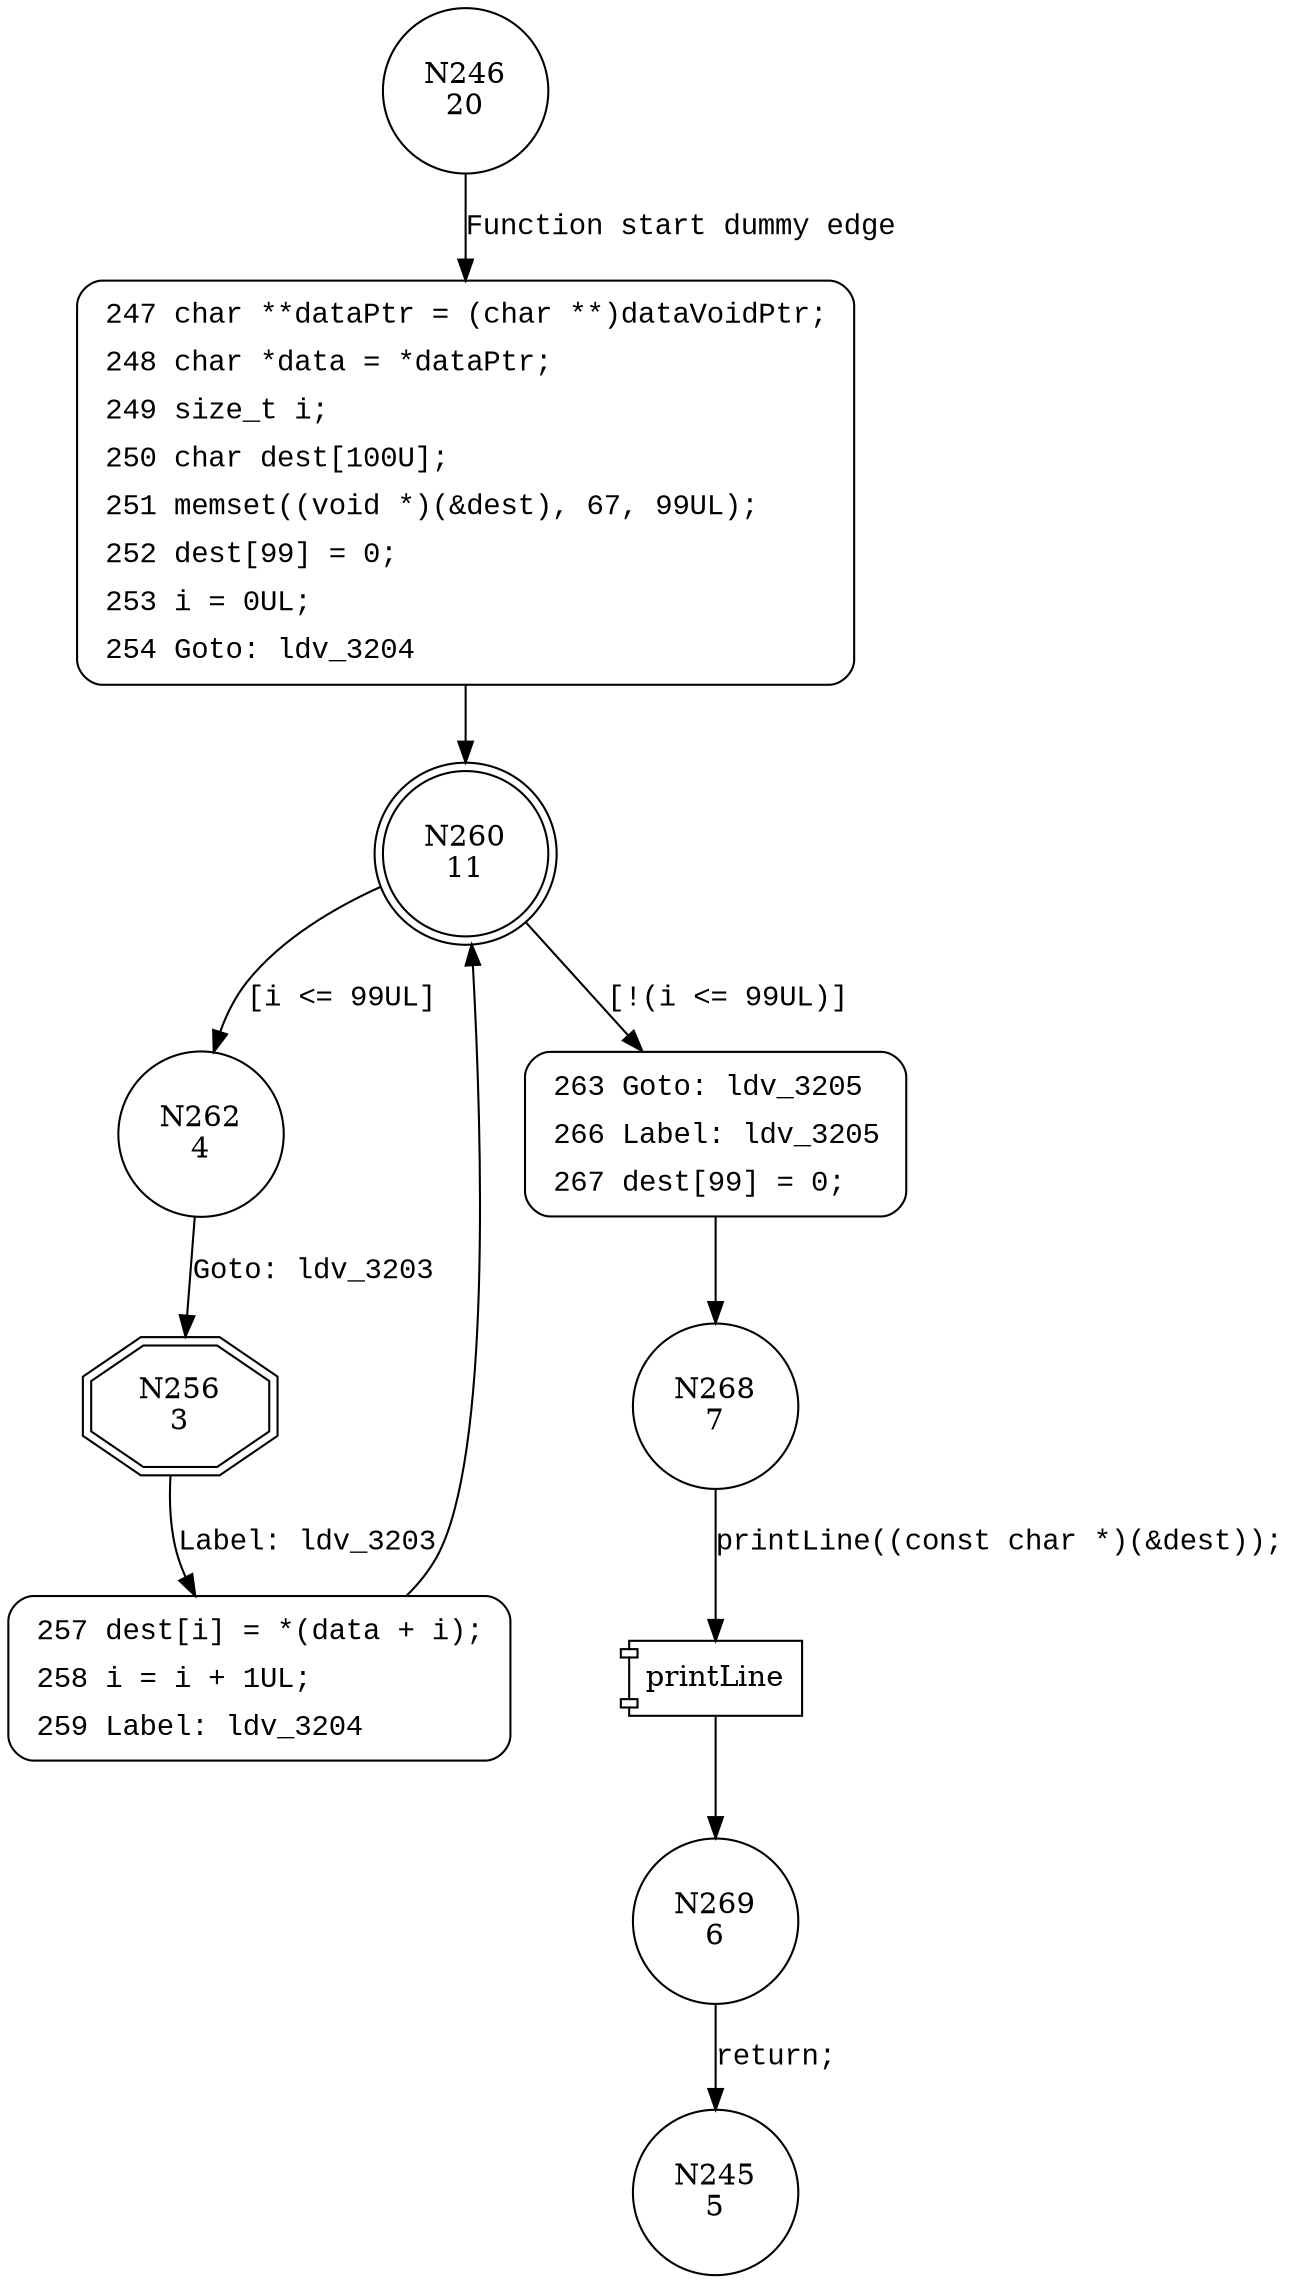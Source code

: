 digraph CWE127_Buffer_Underread__char_declare_loop_64b_goodG2BSink {
246 [shape="circle" label="N246\n20"]
247 [shape="circle" label="N247\n19"]
260 [shape="doublecircle" label="N260\n11"]
262 [shape="circle" label="N262\n4"]
263 [shape="circle" label="N263\n10"]
268 [shape="circle" label="N268\n7"]
269 [shape="circle" label="N269\n6"]
256 [shape="doubleoctagon" label="N256\n3"]
257 [shape="circle" label="N257\n2"]
245 [shape="circle" label="N245\n5"]
247 [style="filled,bold" penwidth="1" fillcolor="white" fontname="Courier New" shape="Mrecord" label=<<table border="0" cellborder="0" cellpadding="3" bgcolor="white"><tr><td align="right">247</td><td align="left">char **dataPtr = (char **)dataVoidPtr;</td></tr><tr><td align="right">248</td><td align="left">char *data = *dataPtr;</td></tr><tr><td align="right">249</td><td align="left">size_t i;</td></tr><tr><td align="right">250</td><td align="left">char dest[100U];</td></tr><tr><td align="right">251</td><td align="left">memset((void *)(&amp;dest), 67, 99UL);</td></tr><tr><td align="right">252</td><td align="left">dest[99] = 0;</td></tr><tr><td align="right">253</td><td align="left">i = 0UL;</td></tr><tr><td align="right">254</td><td align="left">Goto: ldv_3204</td></tr></table>>]
247 -> 260[label=""]
263 [style="filled,bold" penwidth="1" fillcolor="white" fontname="Courier New" shape="Mrecord" label=<<table border="0" cellborder="0" cellpadding="3" bgcolor="white"><tr><td align="right">263</td><td align="left">Goto: ldv_3205</td></tr><tr><td align="right">266</td><td align="left">Label: ldv_3205</td></tr><tr><td align="right">267</td><td align="left">dest[99] = 0;</td></tr></table>>]
263 -> 268[label=""]
257 [style="filled,bold" penwidth="1" fillcolor="white" fontname="Courier New" shape="Mrecord" label=<<table border="0" cellborder="0" cellpadding="3" bgcolor="white"><tr><td align="right">257</td><td align="left">dest[i] = *(data + i);</td></tr><tr><td align="right">258</td><td align="left">i = i + 1UL;</td></tr><tr><td align="right">259</td><td align="left">Label: ldv_3204</td></tr></table>>]
257 -> 260[label=""]
246 -> 247 [label="Function start dummy edge" fontname="Courier New"]
260 -> 262 [label="[i <= 99UL]" fontname="Courier New"]
260 -> 263 [label="[!(i <= 99UL)]" fontname="Courier New"]
100024 [shape="component" label="printLine"]
268 -> 100024 [label="printLine((const char *)(&dest));" fontname="Courier New"]
100024 -> 269 [label="" fontname="Courier New"]
262 -> 256 [label="Goto: ldv_3203" fontname="Courier New"]
256 -> 257 [label="Label: ldv_3203" fontname="Courier New"]
269 -> 245 [label="return;" fontname="Courier New"]
}